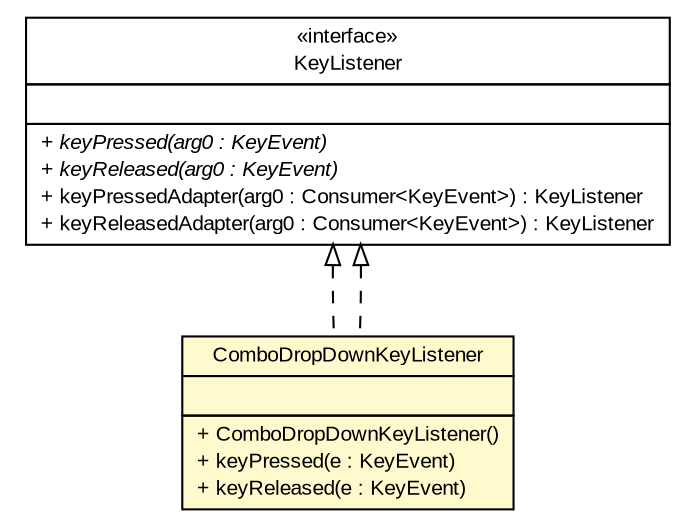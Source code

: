 #!/usr/local/bin/dot
#
# Class diagram 
# Generated by UMLGraph version R5_6-24-gf6e263 (http://www.umlgraph.org/)
#

digraph G {
	edge [fontname="arial",fontsize=10,labelfontname="arial",labelfontsize=10];
	node [fontname="arial",fontsize=10,shape=plaintext];
	nodesep=0.25;
	ranksep=0.5;
	// gov.sandia.cf.parts.listeners.ComboDropDownKeyListener
	c62170 [label=<<table title="gov.sandia.cf.parts.listeners.ComboDropDownKeyListener" border="0" cellborder="1" cellspacing="0" cellpadding="2" port="p" bgcolor="lemonChiffon" href="./ComboDropDownKeyListener.html">
		<tr><td><table border="0" cellspacing="0" cellpadding="1">
<tr><td align="center" balign="center"> ComboDropDownKeyListener </td></tr>
		</table></td></tr>
		<tr><td><table border="0" cellspacing="0" cellpadding="1">
<tr><td align="left" balign="left">  </td></tr>
		</table></td></tr>
		<tr><td><table border="0" cellspacing="0" cellpadding="1">
<tr><td align="left" balign="left"> + ComboDropDownKeyListener() </td></tr>
<tr><td align="left" balign="left"> + keyPressed(e : KeyEvent) </td></tr>
<tr><td align="left" balign="left"> + keyReleased(e : KeyEvent) </td></tr>
		</table></td></tr>
		</table>>, URL="./ComboDropDownKeyListener.html", fontname="arial", fontcolor="black", fontsize=10.0];
	//gov.sandia.cf.parts.listeners.ComboDropDownKeyListener implements org.eclipse.swt.events.KeyListener
	c62409:p -> c62170:p [dir=back,arrowtail=empty,style=dashed];
	//gov.sandia.cf.parts.listeners.ComboDropDownKeyListener implements org.eclipse.swt.events.KeyListener
	c62409:p -> c62170:p [dir=back,arrowtail=empty,style=dashed];
	// org.eclipse.swt.events.KeyListener
	c62409 [label=<<table title="org.eclipse.swt.events.KeyListener" border="0" cellborder="1" cellspacing="0" cellpadding="2" port="p" href="http://java.sun.com/j2se/1.4.2/docs/api/org/eclipse/swt/events/KeyListener.html">
		<tr><td><table border="0" cellspacing="0" cellpadding="1">
<tr><td align="center" balign="center"> &#171;interface&#187; </td></tr>
<tr><td align="center" balign="center"> KeyListener </td></tr>
		</table></td></tr>
		<tr><td><table border="0" cellspacing="0" cellpadding="1">
<tr><td align="left" balign="left">  </td></tr>
		</table></td></tr>
		<tr><td><table border="0" cellspacing="0" cellpadding="1">
<tr><td align="left" balign="left"><font face="arial italic" point-size="10.0"> + keyPressed(arg0 : KeyEvent) </font></td></tr>
<tr><td align="left" balign="left"><font face="arial italic" point-size="10.0"> + keyReleased(arg0 : KeyEvent) </font></td></tr>
<tr><td align="left" balign="left"> + keyPressedAdapter(arg0 : Consumer&lt;KeyEvent&gt;) : KeyListener </td></tr>
<tr><td align="left" balign="left"> + keyReleasedAdapter(arg0 : Consumer&lt;KeyEvent&gt;) : KeyListener </td></tr>
		</table></td></tr>
		</table>>, URL="http://java.sun.com/j2se/1.4.2/docs/api/org/eclipse/swt/events/KeyListener.html", fontname="arial", fontcolor="black", fontsize=10.0];
}

